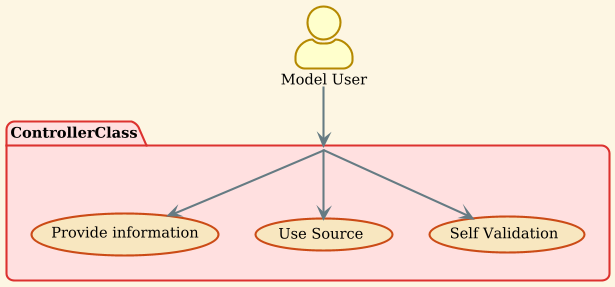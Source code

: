 @startuml
'https://plantuml.com/activity-diagram-beta
!theme sunlust

:Model User: as mu

package ControllerClass as cc {
    (Self Validation) as sv
    (Use Source) as us
    (Provide information) as pi
}

mu -down-> cc

cc -down-> sv
cc -down-> us
cc -down-> pi

@enduml
